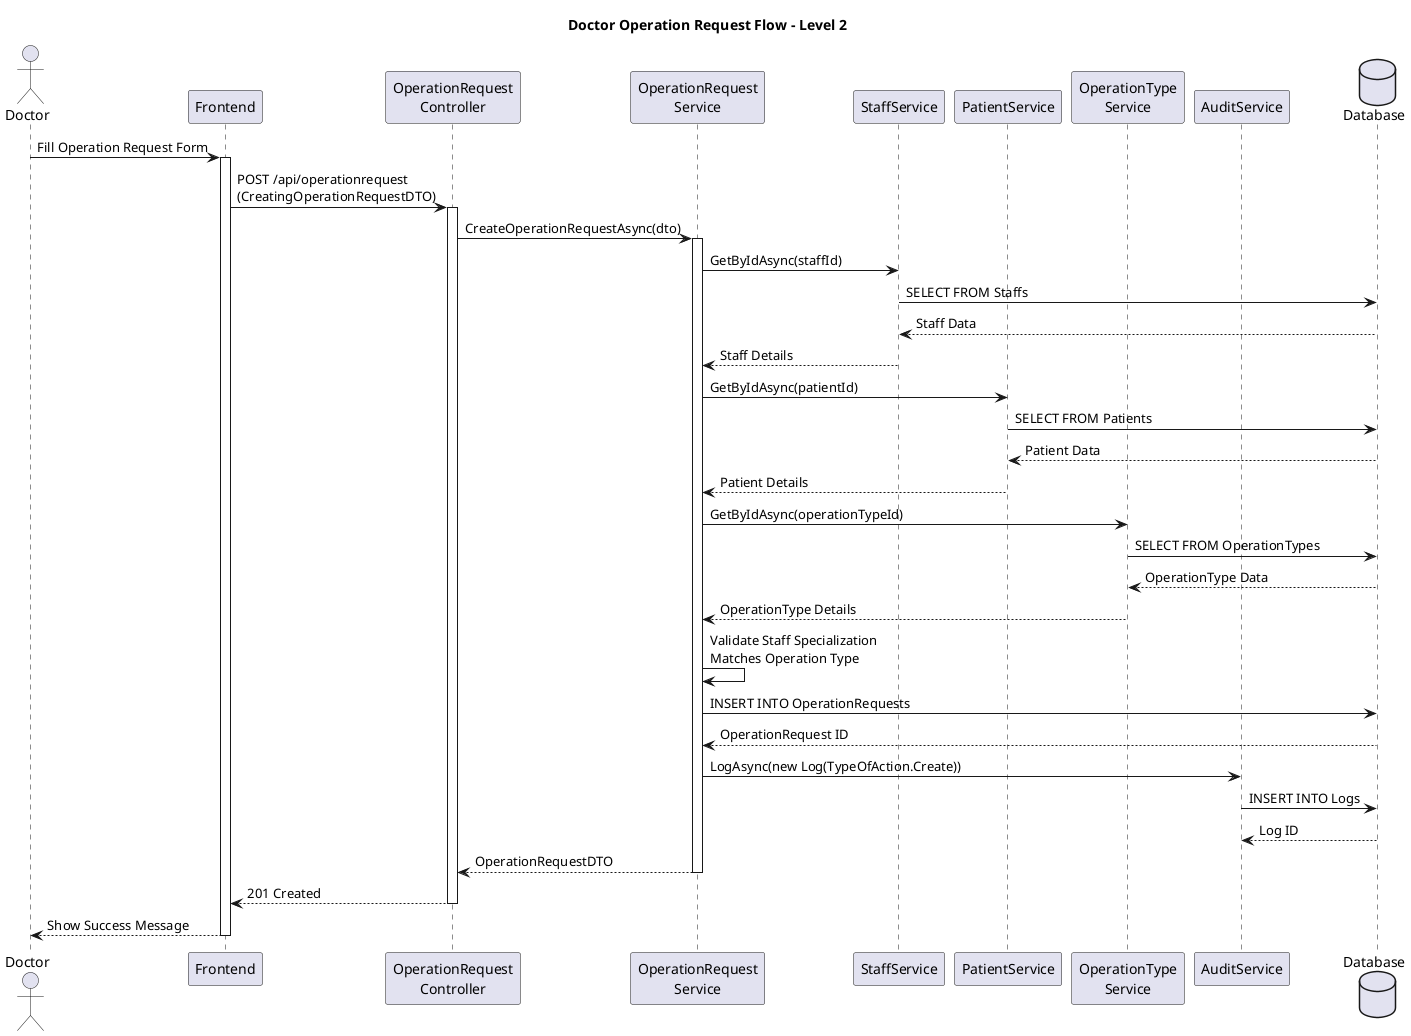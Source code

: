 @startuml
title Doctor Operation Request Flow - Level 2

actor Doctor
participant "Frontend" as FE
participant "OperationRequest\nController" as ORC
participant "OperationRequest\nService" as ORS
participant "StaffService" as SS
participant "PatientService" as PS
participant "OperationType\nService" as OTS
participant "AuditService" as AS
database "Database" as DB

Doctor -> FE: Fill Operation Request Form
activate FE

FE -> ORC: POST /api/operationrequest\n(CreatingOperationRequestDTO)
activate ORC

ORC -> ORS: CreateOperationRequestAsync(dto)
activate ORS

' Validation Steps
ORS -> SS: GetByIdAsync(staffId)
SS -> DB: SELECT FROM Staffs
DB --> SS: Staff Data
SS --> ORS: Staff Details

ORS -> PS: GetByIdAsync(patientId)
PS -> DB: SELECT FROM Patients
DB --> PS: Patient Data
PS --> ORS: Patient Details

ORS -> OTS: GetByIdAsync(operationTypeId)
OTS -> DB: SELECT FROM OperationTypes
DB --> OTS: OperationType Data
OTS --> ORS: OperationType Details

' Specialization Validation
ORS -> ORS: Validate Staff Specialization\nMatches Operation Type

' Save Operation Request
ORS -> DB: INSERT INTO OperationRequests
DB --> ORS: OperationRequest ID

' Create Audit Log
ORS -> AS: LogAsync(new Log(TypeOfAction.Create))
AS -> DB: INSERT INTO Logs
DB --> AS: Log ID

ORS --> ORC: OperationRequestDTO
deactivate ORS

ORC --> FE: 201 Created
deactivate ORC

FE --> Doctor: Show Success Message
deactivate FE

@enduml